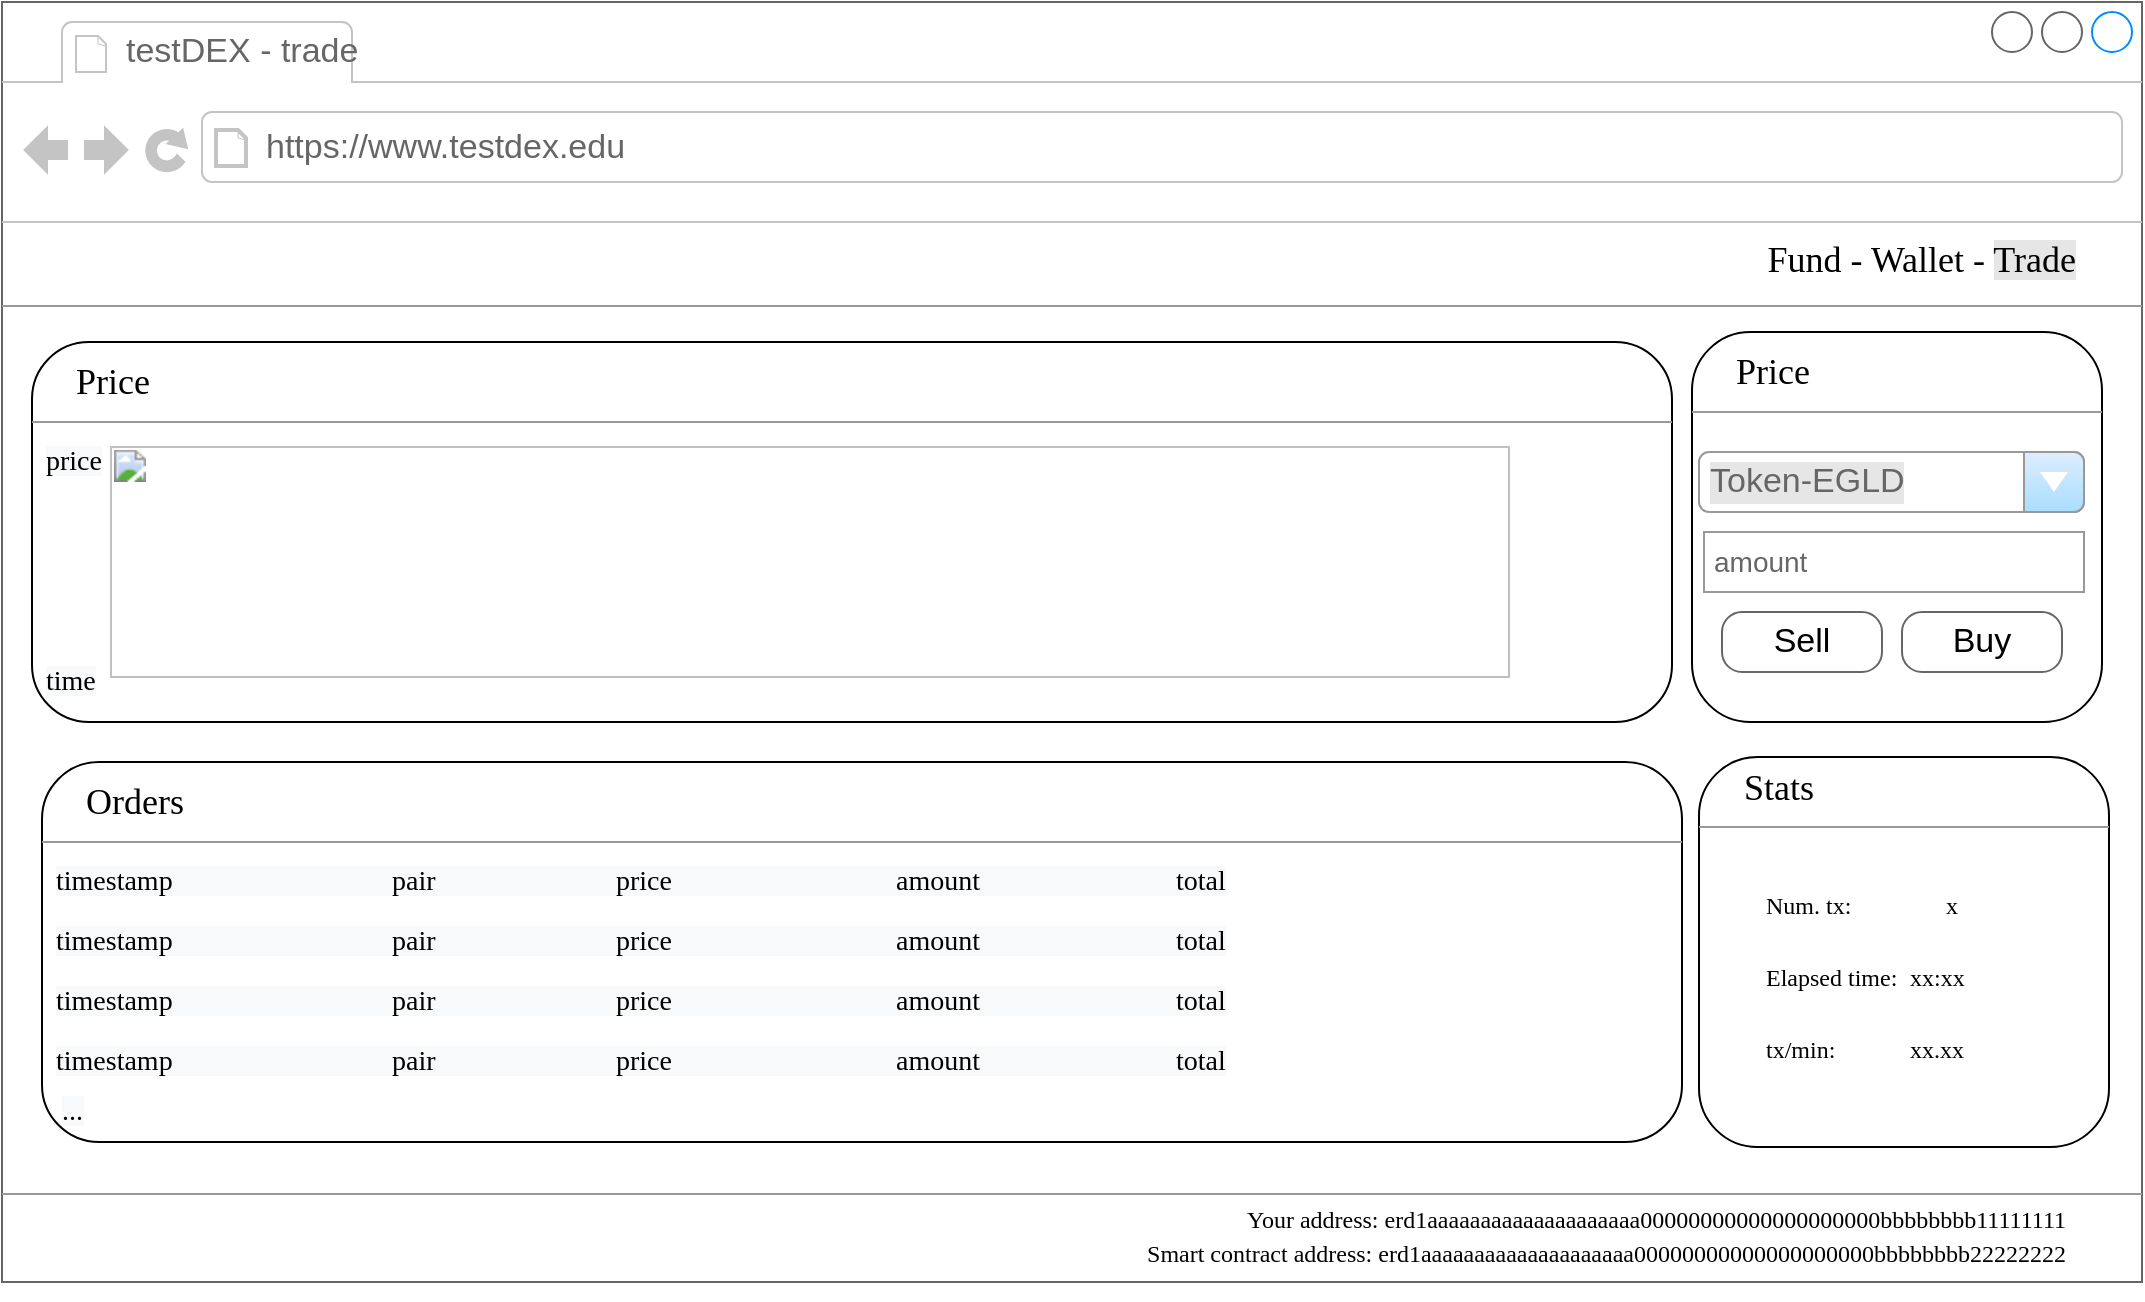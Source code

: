 <mxfile version="17.4.2" type="device"><diagram name="Page-1" id="2cc2dc42-3aac-f2a9-1cec-7a8b7cbee084"><mxGraphModel dx="1102" dy="1025" grid="1" gridSize="10" guides="1" tooltips="1" connect="1" arrows="1" fold="1" page="1" pageScale="1" pageWidth="1100" pageHeight="850" background="none" math="0" shadow="0"><root><mxCell id="0"/><mxCell id="1" parent="0"/><mxCell id="7026571954dc6520-1" value="" style="strokeWidth=1;shadow=0;dashed=0;align=center;html=1;shape=mxgraph.mockup.containers.browserWindow;rSize=0;strokeColor=#666666;mainText=,;recursiveResize=0;rounded=0;labelBackgroundColor=none;fontFamily=Verdana;fontSize=12" parent="1" vertex="1"><mxGeometry x="10" y="10" width="1070" height="640" as="geometry"/></mxCell><mxCell id="7026571954dc6520-2" value="testDEX - trade" style="strokeWidth=1;shadow=0;dashed=0;align=center;html=1;shape=mxgraph.mockup.containers.anchor;fontSize=17;fontColor=#666666;align=left;" parent="7026571954dc6520-1" vertex="1"><mxGeometry x="60" y="12" width="110" height="26" as="geometry"/></mxCell><mxCell id="7026571954dc6520-3" value="https://www.testdex.edu" style="strokeWidth=1;shadow=0;dashed=0;align=center;html=1;shape=mxgraph.mockup.containers.anchor;rSize=0;fontSize=17;fontColor=#666666;align=left;" parent="7026571954dc6520-1" vertex="1"><mxGeometry x="130" y="60" width="250" height="26" as="geometry"/></mxCell><mxCell id="9tiVqMJF8M74qAqtMBzL-11" value="&lt;span style=&quot;font-size: 18px&quot;&gt;&lt;span style=&quot;background-color: rgb(255 , 255 , 255)&quot;&gt;Fund&lt;/span&gt; - &lt;span style=&quot;background-color: rgb(255 , 255 , 255)&quot;&gt;Wallet&lt;/span&gt; - &lt;span style=&quot;background-color: rgb(230 , 230 , 230)&quot;&gt;Trade&lt;/span&gt;&lt;/span&gt;" style="text;html=1;points=[];align=right;verticalAlign=top;spacingTop=-4;fontSize=30;fontFamily=Verdana" parent="7026571954dc6520-1" vertex="1"><mxGeometry x="698" y="104" width="340" height="50" as="geometry"/></mxCell><mxCell id="9tiVqMJF8M74qAqtMBzL-13" value="&lt;font style=&quot;font-size: 12px&quot;&gt;Your address: erd1aaaaaaaaaaaaaaaaaaaa00000000000000000000bbbbbbbb11111111&lt;/font&gt;" style="text;html=1;points=[];align=right;verticalAlign=top;spacingTop=-4;fontSize=30;fontFamily=Verdana" parent="7026571954dc6520-1" vertex="1"><mxGeometry x="490" y="582" width="543" height="50" as="geometry"/></mxCell><mxCell id="9tiVqMJF8M74qAqtMBzL-24" value="" style="rounded=1;whiteSpace=wrap;html=1;labelBackgroundColor=#FFFFFF;fontSize=12;" parent="7026571954dc6520-1" vertex="1"><mxGeometry x="15" y="170" width="820" height="190" as="geometry"/></mxCell><mxCell id="9tiVqMJF8M74qAqtMBzL-25" value="&lt;span style=&quot;color: rgb(0 , 0 , 0) ; font-family: &amp;#34;verdana&amp;#34; ; font-size: 18px ; font-style: normal ; font-weight: 400 ; letter-spacing: normal ; text-align: right ; text-indent: 0px ; text-transform: none ; word-spacing: 0px ; background-color: rgb(255 , 255 , 255) ; display: inline ; float: none&quot;&gt;Price&lt;/span&gt;" style="text;whiteSpace=wrap;html=1;fontSize=12;" parent="7026571954dc6520-1" vertex="1"><mxGeometry x="35" y="173" width="70" height="30" as="geometry"/></mxCell><mxCell id="9tiVqMJF8M74qAqtMBzL-26" value="" style="verticalLabelPosition=bottom;shadow=0;dashed=0;align=center;html=1;verticalAlign=top;strokeWidth=1;shape=mxgraph.mockup.markup.line;strokeColor=#999999;rounded=0;labelBackgroundColor=none;fillColor=#ffffff;fontFamily=Verdana;fontSize=12;fontColor=#000000;" parent="7026571954dc6520-1" vertex="1"><mxGeometry x="15" y="200" width="820" height="20" as="geometry"/></mxCell><mxCell id="9tiVqMJF8M74qAqtMBzL-32" value="" style="shape=image;verticalLabelPosition=bottom;labelBackgroundColor=default;verticalAlign=top;aspect=fixed;imageAspect=0;image=https://cdn.iconscout.com/icon/free/png-256/cw-433559.png;" parent="7026571954dc6520-1" vertex="1"><mxGeometry x="105" y="180" width="23" height="23" as="geometry"/></mxCell><mxCell id="9tiVqMJF8M74qAqtMBzL-31" value="&lt;span style=&quot;color: rgb(0 , 0 , 0) ; font-family: &amp;#34;verdana&amp;#34; ; font-size: 14px ; font-style: normal ; font-weight: 400 ; letter-spacing: normal ; text-align: right ; text-indent: 0px ; text-transform: none ; word-spacing: 0px ; background-color: rgb(248 , 249 , 250) ; display: inline ; float: none&quot;&gt;time&lt;br&gt;&lt;/span&gt;" style="text;whiteSpace=wrap;html=1;fontSize=12;" parent="7026571954dc6520-1" vertex="1"><mxGeometry x="20" y="325" width="100" height="30" as="geometry"/></mxCell><mxCell id="9tiVqMJF8M74qAqtMBzL-55" value="" style="rounded=1;whiteSpace=wrap;html=1;labelBackgroundColor=#FFFFFF;fontSize=12;" parent="7026571954dc6520-1" vertex="1"><mxGeometry x="845" y="165" width="205" height="195" as="geometry"/></mxCell><mxCell id="9tiVqMJF8M74qAqtMBzL-56" value="&lt;span style=&quot;color: rgb(0 , 0 , 0) ; font-family: &amp;#34;verdana&amp;#34; ; font-size: 18px ; font-style: normal ; font-weight: 400 ; letter-spacing: normal ; text-align: right ; text-indent: 0px ; text-transform: none ; word-spacing: 0px ; background-color: rgb(255 , 255 , 255) ; display: inline ; float: none&quot;&gt;Price&lt;/span&gt;" style="text;whiteSpace=wrap;html=1;fontSize=12;" parent="7026571954dc6520-1" vertex="1"><mxGeometry x="865" y="168" width="70" height="30" as="geometry"/></mxCell><mxCell id="9tiVqMJF8M74qAqtMBzL-58" value="" style="verticalLabelPosition=bottom;shadow=0;dashed=0;align=center;html=1;verticalAlign=top;strokeWidth=1;shape=mxgraph.mockup.markup.line;strokeColor=#999999;rounded=0;labelBackgroundColor=none;fillColor=#ffffff;fontFamily=Verdana;fontSize=12;fontColor=#000000;" parent="7026571954dc6520-1" vertex="1"><mxGeometry x="845" y="195" width="205" height="20" as="geometry"/></mxCell><mxCell id="9tiVqMJF8M74qAqtMBzL-59" value="Token-EGLD" style="strokeWidth=1;shadow=0;dashed=0;align=center;html=1;shape=mxgraph.mockup.forms.comboBox;strokeColor=#999999;fillColor=#ddeeff;align=left;fillColor2=#aaddff;mainText=;fontColor=#666666;fontSize=17;spacingLeft=3;labelBackgroundColor=#E6E6E6;" parent="7026571954dc6520-1" vertex="1"><mxGeometry x="848.5" y="225" width="192.5" height="30" as="geometry"/></mxCell><mxCell id="9tiVqMJF8M74qAqtMBzL-60" value="Buy" style="strokeWidth=1;shadow=0;dashed=0;align=center;html=1;shape=mxgraph.mockup.buttons.button;strokeColor=#666666;mainText=;buttonStyle=round;fontSize=17;fontStyle=0;fillColor=none;whiteSpace=wrap;rounded=0;labelBackgroundColor=none;" parent="7026571954dc6520-1" vertex="1"><mxGeometry x="950" y="305" width="80" height="30" as="geometry"/></mxCell><mxCell id="9tiVqMJF8M74qAqtMBzL-78" value="Sell" style="strokeWidth=1;shadow=0;dashed=0;align=center;html=1;shape=mxgraph.mockup.buttons.button;strokeColor=#666666;mainText=;buttonStyle=round;fontSize=17;fontStyle=0;fillColor=none;whiteSpace=wrap;rounded=0;labelBackgroundColor=none;" parent="7026571954dc6520-1" vertex="1"><mxGeometry x="860" y="305" width="80" height="30" as="geometry"/></mxCell><mxCell id="9tiVqMJF8M74qAqtMBzL-79" style="edgeStyle=orthogonalEdgeStyle;rounded=0;orthogonalLoop=1;jettySize=auto;html=1;exitX=0.5;exitY=1;exitDx=0;exitDy=0;fontSize=14;" parent="7026571954dc6520-1" edge="1"><mxGeometry relative="1" as="geometry"><mxPoint x="340" y="420" as="sourcePoint"/><mxPoint x="340" y="420" as="targetPoint"/></mxGeometry></mxCell><mxCell id="9tiVqMJF8M74qAqtMBzL-80" value="&lt;meta charset=&quot;utf-8&quot;&gt;&lt;b style=&quot;font-weight: normal&quot; id=&quot;docs-internal-guid-22251d5c-7fff-dcf1-e17f-2f0f6e4b7597&quot;&gt;&lt;img width=&quot;700px;&quot; height=&quot;116px;&quot; src=&quot;https://lh3.googleusercontent.com/JYx9vLrJbO8wGQc0jMrbyxPJx7h879LJuj96wdGCpvaW55cAUPj7Jgy23puooxOrzaRKSETYUL9uVUtp65_nKoSmsOoKHS7btv-zuxPsLB1NO3-8snAULqf_VR7a0GZel5PaO2XEPFz_j0jpJ4Bsf_c&quot;&gt;&lt;/b&gt;" style="text;whiteSpace=wrap;html=1;fontSize=14;" parent="7026571954dc6520-1" vertex="1"><mxGeometry x="52" y="215" width="550" height="140" as="geometry"/></mxCell><mxCell id="9tiVqMJF8M74qAqtMBzL-82" value="amount" style="strokeWidth=1;shadow=0;dashed=0;align=center;html=1;shape=mxgraph.mockup.forms.rrect;fillColor=#ffffff;rSize=0;fontColor=#666666;align=left;spacingLeft=3;strokeColor=#999999;labelBackgroundColor=#FFFFFF;fontSize=14;" parent="7026571954dc6520-1" vertex="1"><mxGeometry x="851" y="265" width="190" height="30" as="geometry"/></mxCell><mxCell id="9tiVqMJF8M74qAqtMBzL-27" value="&lt;span style=&quot;color: rgb(0 , 0 , 0) ; font-family: &amp;#34;verdana&amp;#34; ; font-size: 14px ; font-style: normal ; font-weight: 400 ; letter-spacing: normal ; text-align: right ; text-indent: 0px ; text-transform: none ; word-spacing: 0px ; background-color: rgb(248 , 249 , 250) ; display: inline ; float: none&quot;&gt;price&lt;br&gt;&lt;/span&gt;" style="text;whiteSpace=wrap;html=1;fontSize=12;" parent="7026571954dc6520-1" vertex="1"><mxGeometry x="20" y="215" width="100" height="30" as="geometry"/></mxCell><mxCell id="9tiVqMJF8M74qAqtMBzL-92" value="" style="rounded=1;whiteSpace=wrap;html=1;labelBackgroundColor=#FFFFFF;fontSize=12;" parent="7026571954dc6520-1" vertex="1"><mxGeometry x="20" y="380" width="820" height="190" as="geometry"/></mxCell><mxCell id="9tiVqMJF8M74qAqtMBzL-93" value="&lt;span style=&quot;color: rgb(0 , 0 , 0) ; font-family: &amp;#34;verdana&amp;#34; ; font-size: 18px ; font-style: normal ; font-weight: 400 ; letter-spacing: normal ; text-align: right ; text-indent: 0px ; text-transform: none ; word-spacing: 0px ; background-color: rgb(255 , 255 , 255) ; display: inline ; float: none&quot;&gt;Orders&lt;/span&gt;" style="text;whiteSpace=wrap;html=1;fontSize=12;" parent="7026571954dc6520-1" vertex="1"><mxGeometry x="40" y="383" width="70" height="30" as="geometry"/></mxCell><mxCell id="9tiVqMJF8M74qAqtMBzL-94" value="" style="verticalLabelPosition=bottom;shadow=0;dashed=0;align=center;html=1;verticalAlign=top;strokeWidth=1;shape=mxgraph.mockup.markup.line;strokeColor=#999999;rounded=0;labelBackgroundColor=none;fillColor=#ffffff;fontFamily=Verdana;fontSize=12;fontColor=#000000;" parent="7026571954dc6520-1" vertex="1"><mxGeometry x="20" y="410" width="820" height="20" as="geometry"/></mxCell><mxCell id="9tiVqMJF8M74qAqtMBzL-96" style="edgeStyle=orthogonalEdgeStyle;rounded=0;orthogonalLoop=1;jettySize=auto;html=1;exitX=0.5;exitY=1;exitDx=0;exitDy=0;fontSize=14;" parent="7026571954dc6520-1" edge="1"><mxGeometry relative="1" as="geometry"><mxPoint x="345" y="630" as="sourcePoint"/><mxPoint x="345" y="630" as="targetPoint"/></mxGeometry></mxCell><mxCell id="9tiVqMJF8M74qAqtMBzL-97" value="&lt;span style=&quot;color: rgb(0 , 0 , 0) ; font-family: &amp;#34;verdana&amp;#34; ; font-size: 14px ; font-style: normal ; font-weight: 400 ; letter-spacing: normal ; text-align: right ; text-indent: 0px ; text-transform: none ; word-spacing: 0px ; background-color: rgb(248 , 249 , 250) ; display: inline ; float: none&quot;&gt;timestamp&lt;span style=&quot;white-space: pre&quot;&gt;&#9;&lt;/span&gt;&lt;span style=&quot;white-space: pre&quot;&gt;&#9;&lt;/span&gt;&lt;span style=&quot;white-space: pre&quot;&gt;&#9;&lt;/span&gt;&lt;span style=&quot;white-space: pre&quot;&gt;&#9;&lt;/span&gt;pair&lt;span style=&quot;white-space: pre&quot;&gt;&#9;&lt;/span&gt;&lt;span style=&quot;white-space: pre&quot;&gt;&#9;&lt;/span&gt;&lt;span style=&quot;white-space: pre&quot;&gt;&#9;&lt;/span&gt;&lt;span style=&quot;white-space: pre&quot;&gt;&#9;&lt;/span&gt;price&lt;span style=&quot;white-space: pre&quot;&gt;&#9;&lt;/span&gt;&lt;span style=&quot;white-space: pre&quot;&gt;&#9;&lt;/span&gt;&lt;span style=&quot;white-space: pre&quot;&gt;&#9;&lt;/span&gt;&lt;span style=&quot;white-space: pre&quot;&gt;&#9;&lt;/span&gt;amount&lt;span style=&quot;white-space: pre&quot;&gt;&#9;&lt;/span&gt;&lt;span style=&quot;white-space: pre&quot;&gt;&#9;&lt;/span&gt;&lt;span style=&quot;white-space: pre&quot;&gt;&#9;&lt;/span&gt;&lt;span style=&quot;white-space: pre&quot;&gt;&#9;&lt;/span&gt;total&lt;br&gt;&lt;/span&gt;" style="text;whiteSpace=wrap;html=1;fontSize=12;" parent="7026571954dc6520-1" vertex="1"><mxGeometry x="25" y="425" width="1005" height="30" as="geometry"/></mxCell><mxCell id="9tiVqMJF8M74qAqtMBzL-98" value="&lt;span style=&quot;color: rgb(0 , 0 , 0) ; font-family: &amp;#34;verdana&amp;#34; ; font-size: 14px ; font-style: normal ; font-weight: 400 ; letter-spacing: normal ; text-align: right ; text-indent: 0px ; text-transform: none ; word-spacing: 0px ; background-color: rgb(248 , 249 , 250) ; display: inline ; float: none&quot;&gt;timestamp&lt;span style=&quot;white-space: pre&quot;&gt;&#9;&lt;/span&gt;&lt;span style=&quot;white-space: pre&quot;&gt;&#9;&lt;/span&gt;&lt;span style=&quot;white-space: pre&quot;&gt;&#9;&lt;/span&gt;&lt;span style=&quot;white-space: pre&quot;&gt;&#9;&lt;/span&gt;pair&lt;span style=&quot;white-space: pre&quot;&gt;&#9;&lt;/span&gt;&lt;span style=&quot;white-space: pre&quot;&gt;&#9;&lt;/span&gt;&lt;span style=&quot;white-space: pre&quot;&gt;&#9;&lt;/span&gt;&lt;span style=&quot;white-space: pre&quot;&gt;&#9;&lt;/span&gt;price&lt;span style=&quot;white-space: pre&quot;&gt;&#9;&lt;/span&gt;&lt;span style=&quot;white-space: pre&quot;&gt;&#9;&lt;/span&gt;&lt;span style=&quot;white-space: pre&quot;&gt;&#9;&lt;/span&gt;&lt;span style=&quot;white-space: pre&quot;&gt;&#9;&lt;/span&gt;amount&lt;span style=&quot;white-space: pre&quot;&gt;&#9;&lt;/span&gt;&lt;span style=&quot;white-space: pre&quot;&gt;&#9;&lt;/span&gt;&lt;span style=&quot;white-space: pre&quot;&gt;&#9;&lt;/span&gt;&lt;span style=&quot;white-space: pre&quot;&gt;&#9;&lt;/span&gt;total&lt;br&gt;&lt;/span&gt;" style="text;whiteSpace=wrap;html=1;fontSize=12;" parent="7026571954dc6520-1" vertex="1"><mxGeometry x="25" y="455" width="1005" height="30" as="geometry"/></mxCell><mxCell id="9tiVqMJF8M74qAqtMBzL-99" value="&lt;span style=&quot;color: rgb(0 , 0 , 0) ; font-family: &amp;#34;verdana&amp;#34; ; font-size: 14px ; font-style: normal ; font-weight: 400 ; letter-spacing: normal ; text-align: right ; text-indent: 0px ; text-transform: none ; word-spacing: 0px ; background-color: rgb(248 , 249 , 250) ; display: inline ; float: none&quot;&gt;timestamp&lt;span style=&quot;white-space: pre&quot;&gt;&#9;&lt;/span&gt;&lt;span style=&quot;white-space: pre&quot;&gt;&#9;&lt;/span&gt;&lt;span style=&quot;white-space: pre&quot;&gt;&#9;&lt;/span&gt;&lt;span style=&quot;white-space: pre&quot;&gt;&#9;&lt;/span&gt;pair&lt;span style=&quot;white-space: pre&quot;&gt;&#9;&lt;/span&gt;&lt;span style=&quot;white-space: pre&quot;&gt;&#9;&lt;/span&gt;&lt;span style=&quot;white-space: pre&quot;&gt;&#9;&lt;/span&gt;&lt;span style=&quot;white-space: pre&quot;&gt;&#9;&lt;/span&gt;price&lt;span style=&quot;white-space: pre&quot;&gt;&#9;&lt;/span&gt;&lt;span style=&quot;white-space: pre&quot;&gt;&#9;&lt;/span&gt;&lt;span style=&quot;white-space: pre&quot;&gt;&#9;&lt;/span&gt;&lt;span style=&quot;white-space: pre&quot;&gt;&#9;&lt;/span&gt;amount&lt;span style=&quot;white-space: pre&quot;&gt;&#9;&lt;/span&gt;&lt;span style=&quot;white-space: pre&quot;&gt;&#9;&lt;/span&gt;&lt;span style=&quot;white-space: pre&quot;&gt;&#9;&lt;/span&gt;&lt;span style=&quot;white-space: pre&quot;&gt;&#9;&lt;/span&gt;total&lt;br&gt;&lt;/span&gt;" style="text;whiteSpace=wrap;html=1;fontSize=12;" parent="7026571954dc6520-1" vertex="1"><mxGeometry x="25" y="485" width="1005" height="30" as="geometry"/></mxCell><mxCell id="9tiVqMJF8M74qAqtMBzL-100" value="&lt;span style=&quot;color: rgb(0 , 0 , 0) ; font-family: &amp;#34;verdana&amp;#34; ; font-size: 14px ; font-style: normal ; font-weight: 400 ; letter-spacing: normal ; text-align: right ; text-indent: 0px ; text-transform: none ; word-spacing: 0px ; background-color: rgb(248 , 249 , 250) ; display: inline ; float: none&quot;&gt;timestamp&lt;span style=&quot;white-space: pre&quot;&gt;&#9;&lt;/span&gt;&lt;span style=&quot;white-space: pre&quot;&gt;&#9;&lt;/span&gt;&lt;span style=&quot;white-space: pre&quot;&gt;&#9;&lt;/span&gt;&lt;span style=&quot;white-space: pre&quot;&gt;&#9;&lt;/span&gt;pair&lt;span style=&quot;white-space: pre&quot;&gt;&#9;&lt;/span&gt;&lt;span style=&quot;white-space: pre&quot;&gt;&#9;&lt;/span&gt;&lt;span style=&quot;white-space: pre&quot;&gt;&#9;&lt;/span&gt;&lt;span style=&quot;white-space: pre&quot;&gt;&#9;&lt;/span&gt;price&lt;span style=&quot;white-space: pre&quot;&gt;&#9;&lt;/span&gt;&lt;span style=&quot;white-space: pre&quot;&gt;&#9;&lt;/span&gt;&lt;span style=&quot;white-space: pre&quot;&gt;&#9;&lt;/span&gt;&lt;span style=&quot;white-space: pre&quot;&gt;&#9;&lt;/span&gt;amount&lt;span style=&quot;white-space: pre&quot;&gt;&#9;&lt;/span&gt;&lt;span style=&quot;white-space: pre&quot;&gt;&#9;&lt;/span&gt;&lt;span style=&quot;white-space: pre&quot;&gt;&#9;&lt;/span&gt;&lt;span style=&quot;white-space: pre&quot;&gt;&#9;&lt;/span&gt;total&lt;br&gt;&lt;/span&gt;" style="text;whiteSpace=wrap;html=1;fontSize=12;" parent="7026571954dc6520-1" vertex="1"><mxGeometry x="25" y="515" width="1005" height="30" as="geometry"/></mxCell><mxCell id="9tiVqMJF8M74qAqtMBzL-101" value="&lt;span style=&quot;color: rgb(0 , 0 , 0) ; font-family: &amp;#34;verdana&amp;#34; ; font-size: 14px ; font-style: normal ; font-weight: 400 ; letter-spacing: normal ; text-align: right ; text-indent: 0px ; text-transform: none ; word-spacing: 0px ; background-color: rgb(248 , 249 , 250) ; display: inline ; float: none&quot;&gt;...&lt;br&gt;&lt;/span&gt;" style="text;whiteSpace=wrap;html=1;fontSize=12;" parent="7026571954dc6520-1" vertex="1"><mxGeometry x="28" y="540" width="1005" height="30" as="geometry"/></mxCell><mxCell id="xZf7d35G88XebddC-0fZ-1" value="" style="rounded=1;whiteSpace=wrap;html=1;labelBackgroundColor=#FFFFFF;fontSize=12;" vertex="1" parent="7026571954dc6520-1"><mxGeometry x="848.5" y="377.5" width="205" height="195" as="geometry"/></mxCell><mxCell id="xZf7d35G88XebddC-0fZ-2" value="&lt;span style=&quot;color: rgb(0 , 0 , 0) ; font-family: &amp;#34;verdana&amp;#34; ; font-size: 18px ; font-style: normal ; font-weight: 400 ; letter-spacing: normal ; text-align: right ; text-indent: 0px ; text-transform: none ; word-spacing: 0px ; background-color: rgb(255 , 255 , 255) ; display: inline ; float: none&quot;&gt;Stats&lt;/span&gt;" style="text;whiteSpace=wrap;html=1;fontSize=12;" vertex="1" parent="7026571954dc6520-1"><mxGeometry x="868.5" y="375.5" width="70" height="30" as="geometry"/></mxCell><mxCell id="xZf7d35G88XebddC-0fZ-3" value="" style="verticalLabelPosition=bottom;shadow=0;dashed=0;align=center;html=1;verticalAlign=top;strokeWidth=1;shape=mxgraph.mockup.markup.line;strokeColor=#999999;rounded=0;labelBackgroundColor=none;fillColor=#ffffff;fontFamily=Verdana;fontSize=12;fontColor=#000000;" vertex="1" parent="7026571954dc6520-1"><mxGeometry x="848.5" y="402.5" width="205" height="20" as="geometry"/></mxCell><mxCell id="xZf7d35G88XebddC-0fZ-4" style="edgeStyle=orthogonalEdgeStyle;rounded=0;orthogonalLoop=1;jettySize=auto;html=1;exitX=0.5;exitY=1;exitDx=0;exitDy=0;" edge="1" parent="7026571954dc6520-1" source="xZf7d35G88XebddC-0fZ-1" target="xZf7d35G88XebddC-0fZ-1"><mxGeometry relative="1" as="geometry"/></mxCell><mxCell id="xZf7d35G88XebddC-0fZ-5" value="&lt;font style=&quot;font-size: 12px&quot;&gt;Num. tx:&lt;span style=&quot;white-space: pre&quot;&gt;&#9;&lt;/span&gt;&lt;span style=&quot;white-space: pre&quot;&gt;&#9;&amp;nbsp;&lt;/span&gt;&amp;nbsp; &amp;nbsp;&amp;nbsp;&amp;nbsp;x&lt;br&gt;Elapsed time: &lt;span style=&quot;white-space: pre&quot;&gt;&#9;&lt;/span&gt;xx:xx&lt;br&gt;tx/min: &lt;span style=&quot;white-space: pre&quot;&gt;&#9;&lt;/span&gt;&lt;span style=&quot;white-space: pre&quot;&gt;&#9;&lt;/span&gt;xx.xx&lt;br&gt;&lt;br&gt;&lt;/font&gt;" style="text;html=1;points=[];align=left;verticalAlign=top;spacingTop=-4;fontSize=30;fontFamily=Verdana" vertex="1" parent="7026571954dc6520-1"><mxGeometry x="879.5" y="425" width="143" height="120" as="geometry"/></mxCell><mxCell id="9tiVqMJF8M74qAqtMBzL-10" value="" style="verticalLabelPosition=bottom;shadow=0;dashed=0;align=center;html=1;verticalAlign=top;strokeWidth=1;shape=mxgraph.mockup.markup.line;strokeColor=#999999;rounded=0;labelBackgroundColor=none;fillColor=#ffffff;fontFamily=Verdana;fontSize=12;fontColor=#000000;" parent="1" vertex="1"><mxGeometry x="10" y="152" width="1070" height="20" as="geometry"/></mxCell><mxCell id="9tiVqMJF8M74qAqtMBzL-12" value="" style="verticalLabelPosition=bottom;shadow=0;dashed=0;align=center;html=1;verticalAlign=top;strokeWidth=1;shape=mxgraph.mockup.markup.line;strokeColor=#999999;rounded=0;labelBackgroundColor=none;fillColor=#ffffff;fontFamily=Verdana;fontSize=12;fontColor=#000000;" parent="1" vertex="1"><mxGeometry x="10" y="596" width="1070" height="20" as="geometry"/></mxCell><mxCell id="9tiVqMJF8M74qAqtMBzL-23" value="&lt;font style=&quot;font-size: 12px&quot;&gt;Smart contract address: erd1aaaaaaaaaaaaaaaaaaaa00000000000000000000bbbbbbbb22222222&lt;/font&gt;" style="text;html=1;points=[];align=right;verticalAlign=top;spacingTop=-4;fontSize=30;fontFamily=Verdana" parent="1" vertex="1"><mxGeometry x="500" y="609" width="543" height="50" as="geometry"/></mxCell></root></mxGraphModel></diagram></mxfile>